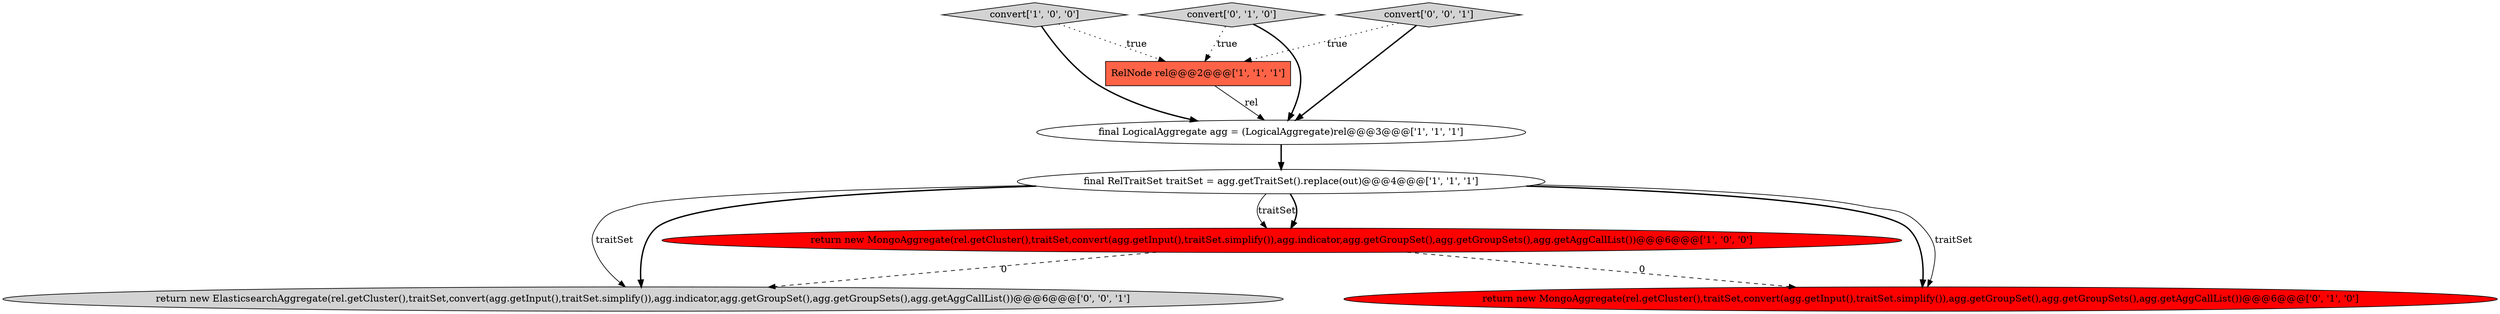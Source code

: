 digraph {
1 [style = filled, label = "final LogicalAggregate agg = (LogicalAggregate)rel@@@3@@@['1', '1', '1']", fillcolor = white, shape = ellipse image = "AAA0AAABBB1BBB"];
0 [style = filled, label = "convert['1', '0', '0']", fillcolor = lightgray, shape = diamond image = "AAA0AAABBB1BBB"];
8 [style = filled, label = "convert['0', '0', '1']", fillcolor = lightgray, shape = diamond image = "AAA0AAABBB3BBB"];
3 [style = filled, label = "final RelTraitSet traitSet = agg.getTraitSet().replace(out)@@@4@@@['1', '1', '1']", fillcolor = white, shape = ellipse image = "AAA0AAABBB1BBB"];
2 [style = filled, label = "return new MongoAggregate(rel.getCluster(),traitSet,convert(agg.getInput(),traitSet.simplify()),agg.indicator,agg.getGroupSet(),agg.getGroupSets(),agg.getAggCallList())@@@6@@@['1', '0', '0']", fillcolor = red, shape = ellipse image = "AAA1AAABBB1BBB"];
6 [style = filled, label = "convert['0', '1', '0']", fillcolor = lightgray, shape = diamond image = "AAA0AAABBB2BBB"];
4 [style = filled, label = "RelNode rel@@@2@@@['1', '1', '1']", fillcolor = tomato, shape = box image = "AAA0AAABBB1BBB"];
7 [style = filled, label = "return new ElasticsearchAggregate(rel.getCluster(),traitSet,convert(agg.getInput(),traitSet.simplify()),agg.indicator,agg.getGroupSet(),agg.getGroupSets(),agg.getAggCallList())@@@6@@@['0', '0', '1']", fillcolor = lightgray, shape = ellipse image = "AAA0AAABBB3BBB"];
5 [style = filled, label = "return new MongoAggregate(rel.getCluster(),traitSet,convert(agg.getInput(),traitSet.simplify()),agg.getGroupSet(),agg.getGroupSets(),agg.getAggCallList())@@@6@@@['0', '1', '0']", fillcolor = red, shape = ellipse image = "AAA1AAABBB2BBB"];
3->2 [style = solid, label="traitSet"];
1->3 [style = bold, label=""];
8->1 [style = bold, label=""];
6->1 [style = bold, label=""];
2->5 [style = dashed, label="0"];
3->5 [style = bold, label=""];
3->7 [style = solid, label="traitSet"];
3->2 [style = bold, label=""];
6->4 [style = dotted, label="true"];
3->7 [style = bold, label=""];
2->7 [style = dashed, label="0"];
4->1 [style = solid, label="rel"];
0->1 [style = bold, label=""];
8->4 [style = dotted, label="true"];
0->4 [style = dotted, label="true"];
3->5 [style = solid, label="traitSet"];
}
